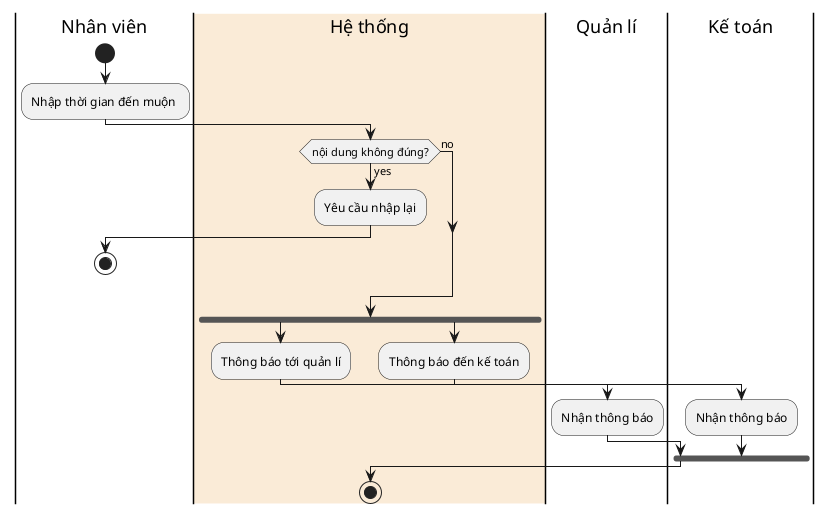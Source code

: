title Thông báo đến muộn
@startuml
|Nhân viên|
start
:Nhập thời gian đến muộn ;
|#AntiqueWhite|Hệ thống|
if(nội dung không đúng?) then (yes)
    :Yêu cầu nhập lại;
    |Nhân viên|
    stop
else (no)
endif
|Hệ thống|
fork
    :Thông báo tới quản lí;
    |Quản lí|
    :Nhận thông báo;
fork again
    |Hệ thống|
    :Thông báo đến kế toán;
    |Kế toán|
    :Nhận thông báo;
endfork
|Hệ thống|
stop
@enduml

